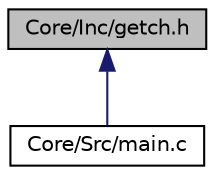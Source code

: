 digraph "Core/Inc/getch.h"
{
 // LATEX_PDF_SIZE
  edge [fontname="Helvetica",fontsize="10",labelfontname="Helvetica",labelfontsize="10"];
  node [fontname="Helvetica",fontsize="10",shape=record];
  Node1 [label="Core/Inc/getch.h",height=0.2,width=0.4,color="black", fillcolor="grey75", style="filled", fontcolor="black",tooltip="This file contains the headers of getch functions (code in stm32l0xx_it.c)"];
  Node1 -> Node2 [dir="back",color="midnightblue",fontsize="10",style="solid",fontname="Helvetica"];
  Node2 [label="Core/Src/main.c",height=0.2,width=0.4,color="black", fillcolor="white", style="filled",URL="$main_8c.html",tooltip=": Main program body"];
}
